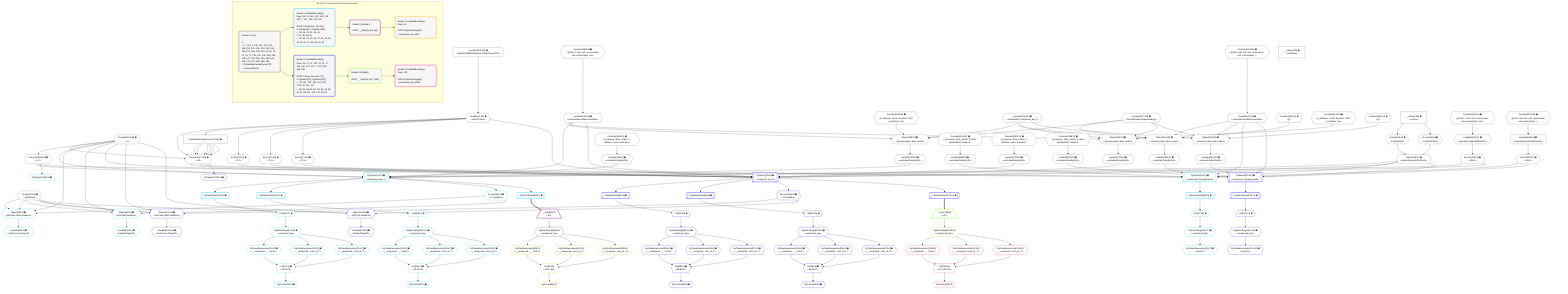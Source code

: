 %%{init: {'themeVariables': { 'fontSize': '12px'}}}%%
graph TD
    classDef path fill:#eee,stroke:#000,color:#000
    classDef plan fill:#fff,stroke-width:1px,color:#000
    classDef itemplan fill:#fff,stroke-width:2px,color:#000
    classDef unbatchedplan fill:#dff,stroke-width:1px,color:#000
    classDef sideeffectplan fill:#fcc,stroke-width:2px,color:#000
    classDef bucket fill:#f6f6f6,color:#000,stroke-width:2px,text-align:left


    %% plan dependencies
    Connection71{{"Connection[71∈0] ➊<br />ᐸ69ᐳ"}}:::plan
    Constant191{{"Constant[191∈0] ➊<br />ᐸ1ᐳ"}}:::plan
    Lambda72{{"Lambda[72∈0] ➊<br />ᐸparseCursorᐳ"}}:::plan
    PgValidateParsedCursor74["PgValidateParsedCursor[74∈0] ➊"]:::plan
    Constant191 & Lambda72 & PgValidateParsedCursor74 & PgValidateParsedCursor74 & PgValidateParsedCursor74 & PgValidateParsedCursor74 & PgValidateParsedCursor74 & PgValidateParsedCursor74 --> Connection71
    Object138{{"Object[138∈0] ➊<br />ᐸ{reverse,orders,alias,codec}ᐳ"}}:::plan
    Lambda130{{"Lambda[130∈0] ➊<br />ᐸcalculateShouldReverseOrderᐳ"}}:::plan
    Constant135{{"Constant[135∈0] ➊<br />ᐸ[ { attribute: 'extra', direction: 'ASC' }, { attribute: 'peᐳ"}}:::plan
    Constant136{{"Constant[136∈0] ➊<br />ᐸsql.identifier(”compound_key”)ᐳ"}}:::plan
    Constant137{{"Constant[137∈0] ➊<br />ᐸRecordCodec(compoundKey)ᐳ"}}:::plan
    Lambda130 & Constant135 & Constant136 & Constant137 --> Object138
    Object154{{"Object[154∈0] ➊<br />ᐸ{reverse,orders,alias,codec}ᐳ"}}:::plan
    Lambda147{{"Lambda[147∈0] ➊<br />ᐸcalculateShouldReverseOrderᐳ"}}:::plan
    Constant151{{"Constant[151∈0] ➊<br />ᐸ[]ᐳ"}}:::plan
    Lambda147 & Constant151 & Constant136 & Constant137 --> Object154
    Object169{{"Object[169∈0] ➊<br />ᐸ{reverse,orders,alias,codec}ᐳ"}}:::plan
    Constant166{{"Constant[166∈0] ➊<br />ᐸ[ { attribute: 'extra', direction: 'ASC' }, { attribute: 'peᐳ"}}:::plan
    Lambda130 & Constant166 & Constant136 & Constant137 --> Object169
    Object184{{"Object[184∈0] ➊<br />ᐸ{reverse,orders,alias,codec}ᐳ"}}:::plan
    Constant181{{"Constant[181∈0] ➊<br />ᐸ[]ᐳ"}}:::plan
    Lambda147 & Constant181 & Constant136 & Constant137 --> Object184
    Object15{{"Object[15∈0] ➊<br />ᐸ{pgSettings,withPgClient}ᐳ"}}:::plan
    Access13{{"Access[13∈0] ➊<br />ᐸ2.pgSettingsᐳ"}}:::plan
    Access14{{"Access[14∈0] ➊<br />ᐸ2.withPgClientᐳ"}}:::plan
    Access13 & Access14 --> Object15
    __Value2["__Value[2∈0] ➊<br />ᐸcontextᐳ"]:::plan
    __Value2 --> Access13
    __Value2 --> Access14
    Connection16{{"Connection[16∈0] ➊<br />ᐸ12ᐳ"}}:::plan
    Constant191 --> Connection16
    Constant192{{"Constant[192∈0] ➊<br />ᐸ'WyIzNjY0MzE3ZDgwIixmYWxzZSwyLDFd'ᐳ"}}:::plan
    Constant192 --> Lambda72
    Lambda72 --> PgValidateParsedCursor74
    Access75{{"Access[75∈0] ➊<br />ᐸ72.1ᐳ"}}:::plan
    Lambda72 --> Access75
    Access76{{"Access[76∈0] ➊<br />ᐸ72.2ᐳ"}}:::plan
    Lambda72 --> Access76
    Access77{{"Access[77∈0] ➊<br />ᐸ72.3ᐳ"}}:::plan
    Lambda72 --> Access77
    Constant199{{"Constant[199∈0] ➊<br />ᐸ§{ first: 1, last: null, cursorLower: null, cursorUpper: nulᐳ"}}:::plan
    Constant199 --> Lambda130
    Lambda133{{"Lambda[133∈0] ➊<br />ᐸcalculateLimitAndOffsetSQLᐳ"}}:::plan
    Constant200{{"Constant[200∈0] ➊<br />ᐸ§{ first: 1, last: null, cursorLower: null, cursorUpper: nulᐳ"}}:::plan
    Constant200 --> Lambda133
    Access134{{"Access[134∈0] ➊<br />ᐸ133.0ᐳ"}}:::plan
    Lambda133 --> Access134
    Lambda139{{"Lambda[139∈0] ➊<br />ᐸcalculateOrderBySQLᐳ"}}:::plan
    Object138 --> Lambda139
    Lambda145{{"Lambda[145∈0] ➊<br />ᐸcalculateOrderBySQLᐳ"}}:::plan
    Constant195{{"Constant[195∈0] ➊<br />ᐸ§{ reverse: false, orders: [ { attribute: 'extra', directionᐳ"}}:::plan
    Constant195 --> Lambda145
    Constant193{{"Constant[193∈0] ➊<br />ᐸ§{ first: null, last: null, cursorLower: null, cursorUpper: ᐳ"}}:::plan
    Constant193 --> Lambda147
    Lambda149{{"Lambda[149∈0] ➊<br />ᐸcalculateLimitAndOffsetSQLᐳ"}}:::plan
    Constant194{{"Constant[194∈0] ➊<br />ᐸ§{ first: null, last: null, cursorLower: null, cursorUpper: ᐳ"}}:::plan
    Constant194 --> Lambda149
    Access150{{"Access[150∈0] ➊<br />ᐸ149.0ᐳ"}}:::plan
    Lambda149 --> Access150
    Lambda155{{"Lambda[155∈0] ➊<br />ᐸcalculateOrderBySQLᐳ"}}:::plan
    Object154 --> Lambda155
    Lambda160{{"Lambda[160∈0] ➊<br />ᐸcalculateOrderBySQLᐳ"}}:::plan
    Constant196{{"Constant[196∈0] ➊<br />ᐸ§{ reverse: false, orders: [], alias: sql.identifier(”compouᐳ"}}:::plan
    Constant196 --> Lambda160
    Lambda170{{"Lambda[170∈0] ➊<br />ᐸcalculateOrderBySQLᐳ"}}:::plan
    Object169 --> Lambda170
    Lambda175{{"Lambda[175∈0] ➊<br />ᐸcalculateOrderBySQLᐳ"}}:::plan
    Constant197{{"Constant[197∈0] ➊<br />ᐸ§{ reverse: false, orders: [ { attribute: 'extra', directionᐳ"}}:::plan
    Constant197 --> Lambda175
    Lambda185{{"Lambda[185∈0] ➊<br />ᐸcalculateOrderBySQLᐳ"}}:::plan
    Object184 --> Lambda185
    Lambda190{{"Lambda[190∈0] ➊<br />ᐸcalculateOrderBySQLᐳ"}}:::plan
    Constant198{{"Constant[198∈0] ➊<br />ᐸ§{ reverse: false, orders: [], alias: sql.identifier(”compouᐳ"}}:::plan
    Constant198 --> Lambda190
    __Value4["__Value[4∈0] ➊<br />ᐸrootValueᐳ"]:::plan
    Constant7{{"Constant[7∈0] ➊<br />ᐸundefinedᐳ"}}:::plan
    PgSelect17[["PgSelect[17∈1] ➊<br />ᐸcompound_key+1ᐳ"]]:::plan
    Object15 & Connection16 & Constant191 & Lambda130 & Access134 & Lambda139 & Lambda145 --> PgSelect17
    PgSelect46[["PgSelect[46∈1] ➊<br />ᐸcompound_key(aggregate)ᐳ"]]:::plan
    Object15 & Connection16 & Lambda147 & Access150 & Lambda155 & Lambda160 --> PgSelect46
    Object44{{"Object[44∈1] ➊<br />ᐸ{first,last,offset,hasMore}ᐳ"}}:::plan
    Access39{{"Access[39∈1] ➊<br />ᐸ17.hasMoreᐳ"}}:::plan
    Constant191 & Constant7 & Constant7 & Access39 --> Object44
    List27{{"List[27∈1] ➊<br />ᐸ24,25,26ᐳ"}}:::plan
    PgClassExpression24{{"PgClassExpression[24∈1] ➊<br />ᐸ__compound...__.”extra”ᐳ"}}:::plan
    PgClassExpression25{{"PgClassExpression[25∈1] ➊<br />ᐸ__compound...rson_id_1”ᐳ"}}:::plan
    PgClassExpression26{{"PgClassExpression[26∈1] ➊<br />ᐸ__compound...rson_id_2”ᐳ"}}:::plan
    PgClassExpression24 & PgClassExpression25 & PgClassExpression26 --> List27
    List36{{"List[36∈1] ➊<br />ᐸ33,34,35ᐳ"}}:::plan
    PgClassExpression33{{"PgClassExpression[33∈1] ➊<br />ᐸ__compound...__.”extra”ᐳ"}}:::plan
    PgClassExpression34{{"PgClassExpression[34∈1] ➊<br />ᐸ__compound...rson_id_1”ᐳ"}}:::plan
    PgClassExpression35{{"PgClassExpression[35∈1] ➊<br />ᐸ__compound...rson_id_2”ᐳ"}}:::plan
    PgClassExpression33 & PgClassExpression34 & PgClassExpression35 --> List36
    Object40{{"Object[40∈1] ➊<br />ᐸ{first,last,hasMore}ᐳ"}}:::plan
    Constant191 & Constant7 & Access39 --> Object40
    PgPageInfo18{{"PgPageInfo[18∈1] ➊"}}:::plan
    Connection16 --> PgPageInfo18
    First20{{"First[20∈1] ➊"}}:::plan
    PgSelectRows21[["PgSelectRows[21∈1] ➊"]]:::plan
    PgSelectRows21 --> First20
    PgSelect17 --> PgSelectRows21
    PgSelectSingle22{{"PgSelectSingle[22∈1] ➊<br />ᐸcompound_keyᐳ"}}:::plan
    First20 --> PgSelectSingle22
    PgCursor23{{"PgCursor[23∈1] ➊"}}:::plan
    List27 --> PgCursor23
    PgSelectSingle22 --> PgClassExpression24
    PgSelectSingle22 --> PgClassExpression25
    PgSelectSingle22 --> PgClassExpression26
    Last29{{"Last[29∈1] ➊"}}:::plan
    PgSelectRows30[["PgSelectRows[30∈1] ➊"]]:::plan
    PgSelectRows30 --> Last29
    PgSelect17 --> PgSelectRows30
    PgSelectSingle31{{"PgSelectSingle[31∈1] ➊<br />ᐸcompound_keyᐳ"}}:::plan
    Last29 --> PgSelectSingle31
    PgCursor32{{"PgCursor[32∈1] ➊"}}:::plan
    List36 --> PgCursor32
    PgSelectSingle31 --> PgClassExpression33
    PgSelectSingle31 --> PgClassExpression34
    PgSelectSingle31 --> PgClassExpression35
    PgSelect17 --> Access39
    Lambda41{{"Lambda[41∈1] ➊<br />ᐸhasNextPageCbᐳ"}}:::plan
    Object40 --> Lambda41
    Lambda45{{"Lambda[45∈1] ➊<br />ᐸhasPreviousPageCbᐳ"}}:::plan
    Object44 --> Lambda45
    First47{{"First[47∈1] ➊"}}:::plan
    PgSelectRows48[["PgSelectRows[48∈1] ➊"]]:::plan
    PgSelectRows48 --> First47
    PgSelect46 --> PgSelectRows48
    PgSelectSingle49{{"PgSelectSingle[49∈1] ➊<br />ᐸcompound_keyᐳ"}}:::plan
    First47 --> PgSelectSingle49
    PgClassExpression50{{"PgClassExpression[50∈1] ➊<br />ᐸcount(*)ᐳ"}}:::plan
    PgSelectSingle49 --> PgClassExpression50
    PgSelectRows52[["PgSelectRows[52∈1] ➊"]]:::plan
    PgSelect17 --> PgSelectRows52
    __Item53[/"__Item[53∈2]<br />ᐸ52ᐳ"\]:::itemplan
    PgSelectRows52 ==> __Item53
    PgSelectSingle54{{"PgSelectSingle[54∈2]<br />ᐸcompound_keyᐳ"}}:::plan
    __Item53 --> PgSelectSingle54
    List59{{"List[59∈3]<br />ᐸ56,57,58ᐳ"}}:::plan
    PgClassExpression56{{"PgClassExpression[56∈3]<br />ᐸ__compound...__.”extra”ᐳ"}}:::plan
    PgClassExpression57{{"PgClassExpression[57∈3]<br />ᐸ__compound...rson_id_1”ᐳ"}}:::plan
    PgClassExpression58{{"PgClassExpression[58∈3]<br />ᐸ__compound...rson_id_2”ᐳ"}}:::plan
    PgClassExpression56 & PgClassExpression57 & PgClassExpression58 --> List59
    PgCursor55{{"PgCursor[55∈3]"}}:::plan
    List59 --> PgCursor55
    PgSelectSingle54 --> PgClassExpression56
    PgSelectSingle54 --> PgClassExpression57
    PgSelectSingle54 --> PgClassExpression58
    PgSelect73[["PgSelect[73∈4] ➊<br />ᐸcompound_key+1ᐳ"]]:::plan
    Object15 & Connection71 & Lambda72 & Constant191 & Access75 & Access76 & Access77 & Lambda130 & Access134 & Lambda170 & Lambda175 --> PgSelect73
    PgSelect110[["PgSelect[110∈4] ➊<br />ᐸcompound_key(aggregate)ᐳ"]]:::plan
    Object15 & Connection71 & Lambda147 & Access150 & Lambda185 & Lambda190 --> PgSelect110
    Object107{{"Object[107∈4] ➊<br />ᐸ{first,last,offset,hasMore}ᐳ"}}:::plan
    Access101{{"Access[101∈4] ➊<br />ᐸ73.hasMoreᐳ"}}:::plan
    Constant191 & Constant7 & Constant7 & Access101 --> Object107
    List88{{"List[88∈4] ➊<br />ᐸ85,86,87ᐳ"}}:::plan
    PgClassExpression85{{"PgClassExpression[85∈4] ➊<br />ᐸ__compound...__.”extra”ᐳ"}}:::plan
    PgClassExpression86{{"PgClassExpression[86∈4] ➊<br />ᐸ__compound...rson_id_1”ᐳ"}}:::plan
    PgClassExpression87{{"PgClassExpression[87∈4] ➊<br />ᐸ__compound...rson_id_2”ᐳ"}}:::plan
    PgClassExpression85 & PgClassExpression86 & PgClassExpression87 --> List88
    List98{{"List[98∈4] ➊<br />ᐸ95,96,97ᐳ"}}:::plan
    PgClassExpression95{{"PgClassExpression[95∈4] ➊<br />ᐸ__compound...__.”extra”ᐳ"}}:::plan
    PgClassExpression96{{"PgClassExpression[96∈4] ➊<br />ᐸ__compound...rson_id_1”ᐳ"}}:::plan
    PgClassExpression97{{"PgClassExpression[97∈4] ➊<br />ᐸ__compound...rson_id_2”ᐳ"}}:::plan
    PgClassExpression95 & PgClassExpression96 & PgClassExpression97 --> List98
    Object102{{"Object[102∈4] ➊<br />ᐸ{first,last,hasMore}ᐳ"}}:::plan
    Constant191 & Constant7 & Access101 --> Object102
    PgPageInfo78{{"PgPageInfo[78∈4] ➊"}}:::plan
    Connection71 --> PgPageInfo78
    First80{{"First[80∈4] ➊"}}:::plan
    PgSelectRows81[["PgSelectRows[81∈4] ➊"]]:::plan
    PgSelectRows81 --> First80
    PgSelect73 --> PgSelectRows81
    PgSelectSingle82{{"PgSelectSingle[82∈4] ➊<br />ᐸcompound_keyᐳ"}}:::plan
    First80 --> PgSelectSingle82
    PgCursor83{{"PgCursor[83∈4] ➊"}}:::plan
    List88 --> PgCursor83
    PgSelectSingle82 --> PgClassExpression85
    PgSelectSingle82 --> PgClassExpression86
    PgSelectSingle82 --> PgClassExpression87
    Last90{{"Last[90∈4] ➊"}}:::plan
    PgSelectRows91[["PgSelectRows[91∈4] ➊"]]:::plan
    PgSelectRows91 --> Last90
    PgSelect73 --> PgSelectRows91
    PgSelectSingle92{{"PgSelectSingle[92∈4] ➊<br />ᐸcompound_keyᐳ"}}:::plan
    Last90 --> PgSelectSingle92
    PgCursor93{{"PgCursor[93∈4] ➊"}}:::plan
    List98 --> PgCursor93
    PgSelectSingle92 --> PgClassExpression95
    PgSelectSingle92 --> PgClassExpression96
    PgSelectSingle92 --> PgClassExpression97
    PgSelect73 --> Access101
    Lambda103{{"Lambda[103∈4] ➊<br />ᐸhasNextPageCbᐳ"}}:::plan
    Object102 --> Lambda103
    Lambda108{{"Lambda[108∈4] ➊<br />ᐸhasPreviousPageCbᐳ"}}:::plan
    Object107 --> Lambda108
    First111{{"First[111∈4] ➊"}}:::plan
    PgSelectRows112[["PgSelectRows[112∈4] ➊"]]:::plan
    PgSelectRows112 --> First111
    PgSelect110 --> PgSelectRows112
    PgSelectSingle113{{"PgSelectSingle[113∈4] ➊<br />ᐸcompound_keyᐳ"}}:::plan
    First111 --> PgSelectSingle113
    PgClassExpression114{{"PgClassExpression[114∈4] ➊<br />ᐸcount(*)ᐳ"}}:::plan
    PgSelectSingle113 --> PgClassExpression114
    PgSelectRows117[["PgSelectRows[117∈4] ➊"]]:::plan
    PgSelect73 --> PgSelectRows117
    __Item118[/"__Item[118∈5]<br />ᐸ117ᐳ"\]:::itemplan
    PgSelectRows117 ==> __Item118
    PgSelectSingle119{{"PgSelectSingle[119∈5]<br />ᐸcompound_keyᐳ"}}:::plan
    __Item118 --> PgSelectSingle119
    List124{{"List[124∈6]<br />ᐸ121,122,123ᐳ"}}:::plan
    PgClassExpression121{{"PgClassExpression[121∈6]<br />ᐸ__compound...__.”extra”ᐳ"}}:::plan
    PgClassExpression122{{"PgClassExpression[122∈6]<br />ᐸ__compound...rson_id_1”ᐳ"}}:::plan
    PgClassExpression123{{"PgClassExpression[123∈6]<br />ᐸ__compound...rson_id_2”ᐳ"}}:::plan
    PgClassExpression121 & PgClassExpression122 & PgClassExpression123 --> List124
    PgCursor120{{"PgCursor[120∈6]"}}:::plan
    List124 --> PgCursor120
    PgSelectSingle119 --> PgClassExpression121
    PgSelectSingle119 --> PgClassExpression122
    PgSelectSingle119 --> PgClassExpression123

    %% define steps

    subgraph "Buckets for queries/v4/connections.boolean"
    Bucket0("Bucket 0 (root)<br /><br />1: <br />ᐳ: 7, 13, 14, 135, 136, 137, 151, 166, 181, 191, 192, 193, 194, 195, 196, 197, 198, 199, 200, 15, 16, 72, 75, 76, 77, 130, 133, 134, 138, 139, 145, 147, 149, 150, 154, 155, 160, 169, 170, 175, 184, 185, 190<br />2: PgValidateParsedCursor[74]<br />ᐳ: Connection[71]"):::bucket
    classDef bucket0 stroke:#696969
    class Bucket0,__Value2,__Value4,Constant7,Access13,Access14,Object15,Connection16,Connection71,Lambda72,PgValidateParsedCursor74,Access75,Access76,Access77,Lambda130,Lambda133,Access134,Constant135,Constant136,Constant137,Object138,Lambda139,Lambda145,Lambda147,Lambda149,Access150,Constant151,Object154,Lambda155,Lambda160,Constant166,Object169,Lambda170,Lambda175,Constant181,Object184,Lambda185,Lambda190,Constant191,Constant192,Constant193,Constant194,Constant195,Constant196,Constant197,Constant198,Constant199,Constant200 bucket0
    Bucket1("Bucket 1 (nullableBoundary)<br />Deps: 15, 16, 191, 130, 134, 139, 145, 7, 147, 150, 155, 160<br /><br />ROOT Connectionᐸ12ᐳ[16]<br />1: PgSelect[17], PgSelect[46]<br />ᐳ: 18, 39, 40, 41, 44, 45<br />2: 21, 30, 48, 52<br />ᐳ: 20, 22, 24, 25, 26, 27, 29, 31, 33, 34, 35, 36, 47, 49, 50, 23, 32"):::bucket
    classDef bucket1 stroke:#00bfff
    class Bucket1,PgSelect17,PgPageInfo18,First20,PgSelectRows21,PgSelectSingle22,PgCursor23,PgClassExpression24,PgClassExpression25,PgClassExpression26,List27,Last29,PgSelectRows30,PgSelectSingle31,PgCursor32,PgClassExpression33,PgClassExpression34,PgClassExpression35,List36,Access39,Object40,Lambda41,Object44,Lambda45,PgSelect46,First47,PgSelectRows48,PgSelectSingle49,PgClassExpression50,PgSelectRows52 bucket1
    Bucket2("Bucket 2 (listItem)<br /><br />ROOT __Item{2}ᐸ52ᐳ[53]"):::bucket
    classDef bucket2 stroke:#7f007f
    class Bucket2,__Item53,PgSelectSingle54 bucket2
    Bucket3("Bucket 3 (nullableBoundary)<br />Deps: 54<br /><br />ROOT PgSelectSingle{2}ᐸcompound_keyᐳ[54]"):::bucket
    classDef bucket3 stroke:#ffa500
    class Bucket3,PgCursor55,PgClassExpression56,PgClassExpression57,PgClassExpression58,List59 bucket3
    Bucket4("Bucket 4 (nullableBoundary)<br />Deps: 15, 71, 72, 191, 75, 76, 77, 130, 134, 170, 175, 7, 147, 150, 185, 190<br /><br />ROOT Connectionᐸ69ᐳ[71]<br />1: PgSelect[73], PgSelect[110]<br />ᐳ: 78, 101, 102, 103, 107, 108<br />2: 81, 91, 112, 117<br />ᐳ: 80, 82, 85, 86, 87, 88, 90, 92, 95, 96, 97, 98, 111, 113, 114, 83, 93"):::bucket
    classDef bucket4 stroke:#0000ff
    class Bucket4,PgSelect73,PgPageInfo78,First80,PgSelectRows81,PgSelectSingle82,PgCursor83,PgClassExpression85,PgClassExpression86,PgClassExpression87,List88,Last90,PgSelectRows91,PgSelectSingle92,PgCursor93,PgClassExpression95,PgClassExpression96,PgClassExpression97,List98,Access101,Object102,Lambda103,Object107,Lambda108,PgSelect110,First111,PgSelectRows112,PgSelectSingle113,PgClassExpression114,PgSelectRows117 bucket4
    Bucket5("Bucket 5 (listItem)<br /><br />ROOT __Item{5}ᐸ117ᐳ[118]"):::bucket
    classDef bucket5 stroke:#7fff00
    class Bucket5,__Item118,PgSelectSingle119 bucket5
    Bucket6("Bucket 6 (nullableBoundary)<br />Deps: 119<br /><br />ROOT PgSelectSingle{5}ᐸcompound_keyᐳ[119]"):::bucket
    classDef bucket6 stroke:#ff1493
    class Bucket6,PgCursor120,PgClassExpression121,PgClassExpression122,PgClassExpression123,List124 bucket6
    Bucket0 --> Bucket1 & Bucket4
    Bucket1 --> Bucket2
    Bucket2 --> Bucket3
    Bucket4 --> Bucket5
    Bucket5 --> Bucket6
    end